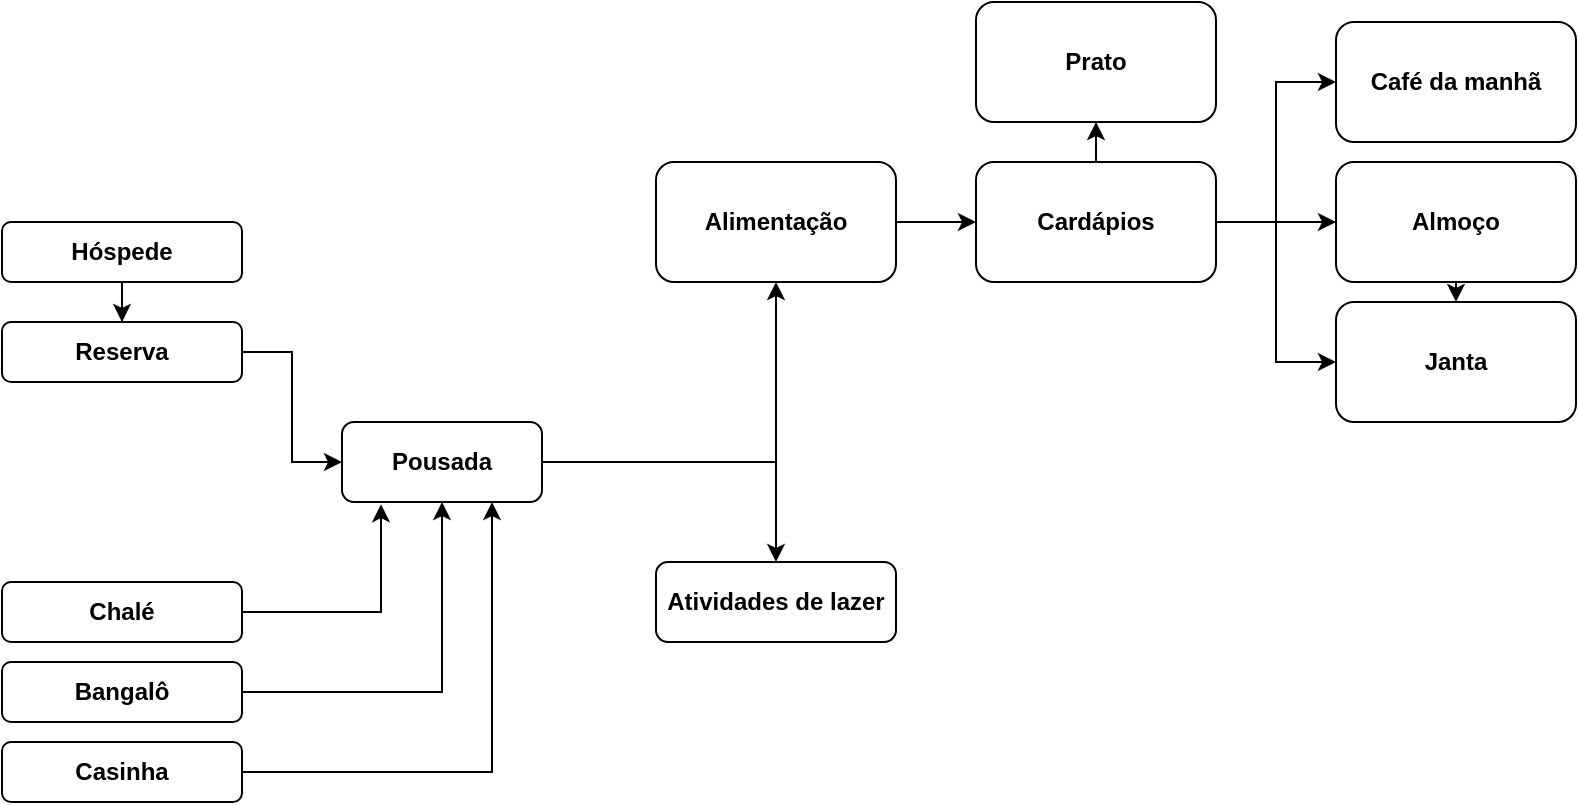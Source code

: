 <mxfile>
    <diagram name="Página-1" id="_QT05yWUmLgDdGuJDQ-i">
        <mxGraphModel dx="832" dy="472" grid="1" gridSize="10" guides="1" tooltips="1" connect="1" arrows="1" fold="1" page="1" pageScale="1" pageWidth="827" pageHeight="1169" math="0" shadow="0">
            <root>
                <mxCell id="0"/>
                <mxCell id="1" parent="0"/>
                <mxCell id="gkzfL8LBordA_6cON3tb-39" style="edgeStyle=orthogonalEdgeStyle;rounded=0;orthogonalLoop=1;jettySize=auto;html=1;entryX=0.195;entryY=1.027;entryDx=0;entryDy=0;entryPerimeter=0;" parent="1" source="gkzfL8LBordA_6cON3tb-4" target="gkzfL8LBordA_6cON3tb-36" edge="1">
                    <mxGeometry relative="1" as="geometry"/>
                </mxCell>
                <mxCell id="gkzfL8LBordA_6cON3tb-4" value="&lt;b&gt;Chalé&lt;/b&gt;" style="rounded=1;whiteSpace=wrap;html=1;" parent="1" vertex="1">
                    <mxGeometry x="40" y="380" width="120" height="30" as="geometry"/>
                </mxCell>
                <mxCell id="gkzfL8LBordA_6cON3tb-40" style="edgeStyle=orthogonalEdgeStyle;rounded=0;orthogonalLoop=1;jettySize=auto;html=1;entryX=0.5;entryY=1;entryDx=0;entryDy=0;" parent="1" source="gkzfL8LBordA_6cON3tb-5" target="gkzfL8LBordA_6cON3tb-36" edge="1">
                    <mxGeometry relative="1" as="geometry"/>
                </mxCell>
                <mxCell id="gkzfL8LBordA_6cON3tb-5" value="&lt;b&gt;Bangalô&lt;/b&gt;" style="rounded=1;whiteSpace=wrap;html=1;" parent="1" vertex="1">
                    <mxGeometry x="40" y="420" width="120" height="30" as="geometry"/>
                </mxCell>
                <mxCell id="gkzfL8LBordA_6cON3tb-41" style="edgeStyle=orthogonalEdgeStyle;rounded=0;orthogonalLoop=1;jettySize=auto;html=1;entryX=0.75;entryY=1;entryDx=0;entryDy=0;" parent="1" source="gkzfL8LBordA_6cON3tb-6" target="gkzfL8LBordA_6cON3tb-36" edge="1">
                    <mxGeometry relative="1" as="geometry"/>
                </mxCell>
                <mxCell id="gkzfL8LBordA_6cON3tb-6" value="&lt;b&gt;Casinha&lt;/b&gt;" style="rounded=1;whiteSpace=wrap;html=1;" parent="1" vertex="1">
                    <mxGeometry x="40" y="460" width="120" height="30" as="geometry"/>
                </mxCell>
                <mxCell id="gkzfL8LBordA_6cON3tb-26" value="" style="edgeStyle=orthogonalEdgeStyle;rounded=0;orthogonalLoop=1;jettySize=auto;html=1;" parent="1" source="gkzfL8LBordA_6cON3tb-14" target="gkzfL8LBordA_6cON3tb-15" edge="1">
                    <mxGeometry relative="1" as="geometry"/>
                </mxCell>
                <mxCell id="gkzfL8LBordA_6cON3tb-14" value="&lt;b&gt;Alimentação&lt;/b&gt;" style="rounded=1;whiteSpace=wrap;html=1;" parent="1" vertex="1">
                    <mxGeometry x="367" y="170" width="120" height="60" as="geometry"/>
                </mxCell>
                <mxCell id="gkzfL8LBordA_6cON3tb-20" value="" style="edgeStyle=orthogonalEdgeStyle;rounded=0;orthogonalLoop=1;jettySize=auto;html=1;" parent="1" source="gkzfL8LBordA_6cON3tb-15" target="gkzfL8LBordA_6cON3tb-19" edge="1">
                    <mxGeometry relative="1" as="geometry"/>
                </mxCell>
                <mxCell id="gkzfL8LBordA_6cON3tb-22" value="" style="edgeStyle=orthogonalEdgeStyle;rounded=0;orthogonalLoop=1;jettySize=auto;html=1;" parent="1" source="gkzfL8LBordA_6cON3tb-15" target="gkzfL8LBordA_6cON3tb-18" edge="1">
                    <mxGeometry relative="1" as="geometry"/>
                </mxCell>
                <mxCell id="gkzfL8LBordA_6cON3tb-23" style="edgeStyle=orthogonalEdgeStyle;rounded=0;orthogonalLoop=1;jettySize=auto;html=1;" parent="1" source="gkzfL8LBordA_6cON3tb-15" target="gkzfL8LBordA_6cON3tb-17" edge="1">
                    <mxGeometry relative="1" as="geometry"/>
                </mxCell>
                <mxCell id="gkzfL8LBordA_6cON3tb-24" style="edgeStyle=orthogonalEdgeStyle;rounded=0;orthogonalLoop=1;jettySize=auto;html=1;entryX=0;entryY=0.5;entryDx=0;entryDy=0;" parent="1" source="gkzfL8LBordA_6cON3tb-15" target="gkzfL8LBordA_6cON3tb-16" edge="1">
                    <mxGeometry relative="1" as="geometry"/>
                </mxCell>
                <mxCell id="gkzfL8LBordA_6cON3tb-25" style="edgeStyle=orthogonalEdgeStyle;rounded=0;orthogonalLoop=1;jettySize=auto;html=1;entryX=0;entryY=0.5;entryDx=0;entryDy=0;" parent="1" source="gkzfL8LBordA_6cON3tb-15" target="gkzfL8LBordA_6cON3tb-18" edge="1">
                    <mxGeometry relative="1" as="geometry"/>
                </mxCell>
                <mxCell id="gkzfL8LBordA_6cON3tb-15" value="&lt;b&gt;Cardápios&lt;/b&gt;" style="rounded=1;whiteSpace=wrap;html=1;" parent="1" vertex="1">
                    <mxGeometry x="527" y="170" width="120" height="60" as="geometry"/>
                </mxCell>
                <mxCell id="gkzfL8LBordA_6cON3tb-16" value="Café da manhã" style="rounded=1;whiteSpace=wrap;html=1;fontStyle=1" parent="1" vertex="1">
                    <mxGeometry x="707" y="100" width="120" height="60" as="geometry"/>
                </mxCell>
                <mxCell id="gkzfL8LBordA_6cON3tb-17" value="Almoço" style="rounded=1;whiteSpace=wrap;html=1;fontStyle=1" parent="1" vertex="1">
                    <mxGeometry x="707" y="170" width="120" height="60" as="geometry"/>
                </mxCell>
                <mxCell id="gkzfL8LBordA_6cON3tb-18" value="Janta" style="rounded=1;whiteSpace=wrap;html=1;fontStyle=1" parent="1" vertex="1">
                    <mxGeometry x="707" y="240" width="120" height="60" as="geometry"/>
                </mxCell>
                <mxCell id="gkzfL8LBordA_6cON3tb-19" value="&lt;b&gt;Prato&lt;/b&gt;" style="rounded=1;whiteSpace=wrap;html=1;" parent="1" vertex="1">
                    <mxGeometry x="527" y="90" width="120" height="60" as="geometry"/>
                </mxCell>
                <mxCell id="gkzfL8LBordA_6cON3tb-27" value="&lt;b&gt;Atividades de lazer&lt;/b&gt;" style="rounded=1;whiteSpace=wrap;html=1;" parent="1" vertex="1">
                    <mxGeometry x="367" y="370" width="120" height="40" as="geometry"/>
                </mxCell>
                <mxCell id="gkzfL8LBordA_6cON3tb-34" value="" style="edgeStyle=orthogonalEdgeStyle;rounded=0;orthogonalLoop=1;jettySize=auto;html=1;" parent="1" source="gkzfL8LBordA_6cON3tb-31" target="gkzfL8LBordA_6cON3tb-33" edge="1">
                    <mxGeometry relative="1" as="geometry"/>
                </mxCell>
                <mxCell id="gkzfL8LBordA_6cON3tb-31" value="Hóspede" style="rounded=1;whiteSpace=wrap;html=1;fontStyle=1" parent="1" vertex="1">
                    <mxGeometry x="40" y="200" width="120" height="30" as="geometry"/>
                </mxCell>
                <mxCell id="gkzfL8LBordA_6cON3tb-43" style="edgeStyle=orthogonalEdgeStyle;rounded=0;orthogonalLoop=1;jettySize=auto;html=1;entryX=0;entryY=0.5;entryDx=0;entryDy=0;" parent="1" source="gkzfL8LBordA_6cON3tb-33" target="gkzfL8LBordA_6cON3tb-36" edge="1">
                    <mxGeometry relative="1" as="geometry"/>
                </mxCell>
                <mxCell id="gkzfL8LBordA_6cON3tb-33" value="Reserva" style="rounded=1;whiteSpace=wrap;html=1;fontStyle=1" parent="1" vertex="1">
                    <mxGeometry x="40" y="250" width="120" height="30" as="geometry"/>
                </mxCell>
                <mxCell id="gkzfL8LBordA_6cON3tb-44" style="edgeStyle=orthogonalEdgeStyle;rounded=0;orthogonalLoop=1;jettySize=auto;html=1;" parent="1" source="gkzfL8LBordA_6cON3tb-36" target="gkzfL8LBordA_6cON3tb-14" edge="1">
                    <mxGeometry relative="1" as="geometry"/>
                </mxCell>
                <mxCell id="gkzfL8LBordA_6cON3tb-45" style="edgeStyle=orthogonalEdgeStyle;rounded=0;orthogonalLoop=1;jettySize=auto;html=1;" parent="1" source="gkzfL8LBordA_6cON3tb-36" target="gkzfL8LBordA_6cON3tb-27" edge="1">
                    <mxGeometry relative="1" as="geometry"/>
                </mxCell>
                <mxCell id="gkzfL8LBordA_6cON3tb-36" value="Pousada" style="rounded=1;whiteSpace=wrap;html=1;fontStyle=1;fillColor=none;" parent="1" vertex="1">
                    <mxGeometry x="210" y="300" width="100" height="40" as="geometry"/>
                </mxCell>
            </root>
        </mxGraphModel>
    </diagram>
</mxfile>